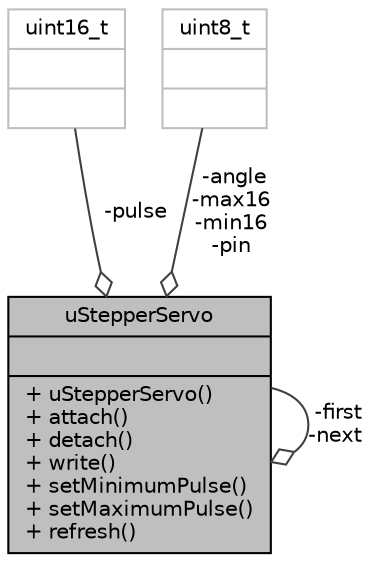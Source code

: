 digraph "uStepperServo"
{
 // LATEX_PDF_SIZE
  edge [fontname="Helvetica",fontsize="10",labelfontname="Helvetica",labelfontsize="10"];
  node [fontname="Helvetica",fontsize="10",shape=record];
  Node1 [label="{uStepperServo\n||+ uStepperServo()\l+ attach()\l+ detach()\l+ write()\l+ setMinimumPulse()\l+ setMaximumPulse()\l+ refresh()\l}",height=0.2,width=0.4,color="black", fillcolor="grey75", style="filled", fontcolor="black",tooltip="Prototype of class for ustepper servo."];
  Node2 -> Node1 [color="grey25",fontsize="10",style="solid",label=" -pulse" ,arrowhead="odiamond",fontname="Helvetica"];
  Node2 [label="{uint16_t\n||}",height=0.2,width=0.4,color="grey75", fillcolor="white", style="filled",tooltip=" "];
  Node3 -> Node1 [color="grey25",fontsize="10",style="solid",label=" -angle\n-max16\n-min16\n-pin" ,arrowhead="odiamond",fontname="Helvetica"];
  Node3 [label="{uint8_t\n||}",height=0.2,width=0.4,color="grey75", fillcolor="white", style="filled",tooltip=" "];
  Node1 -> Node1 [color="grey25",fontsize="10",style="solid",label=" -first\n-next" ,arrowhead="odiamond",fontname="Helvetica"];
}
